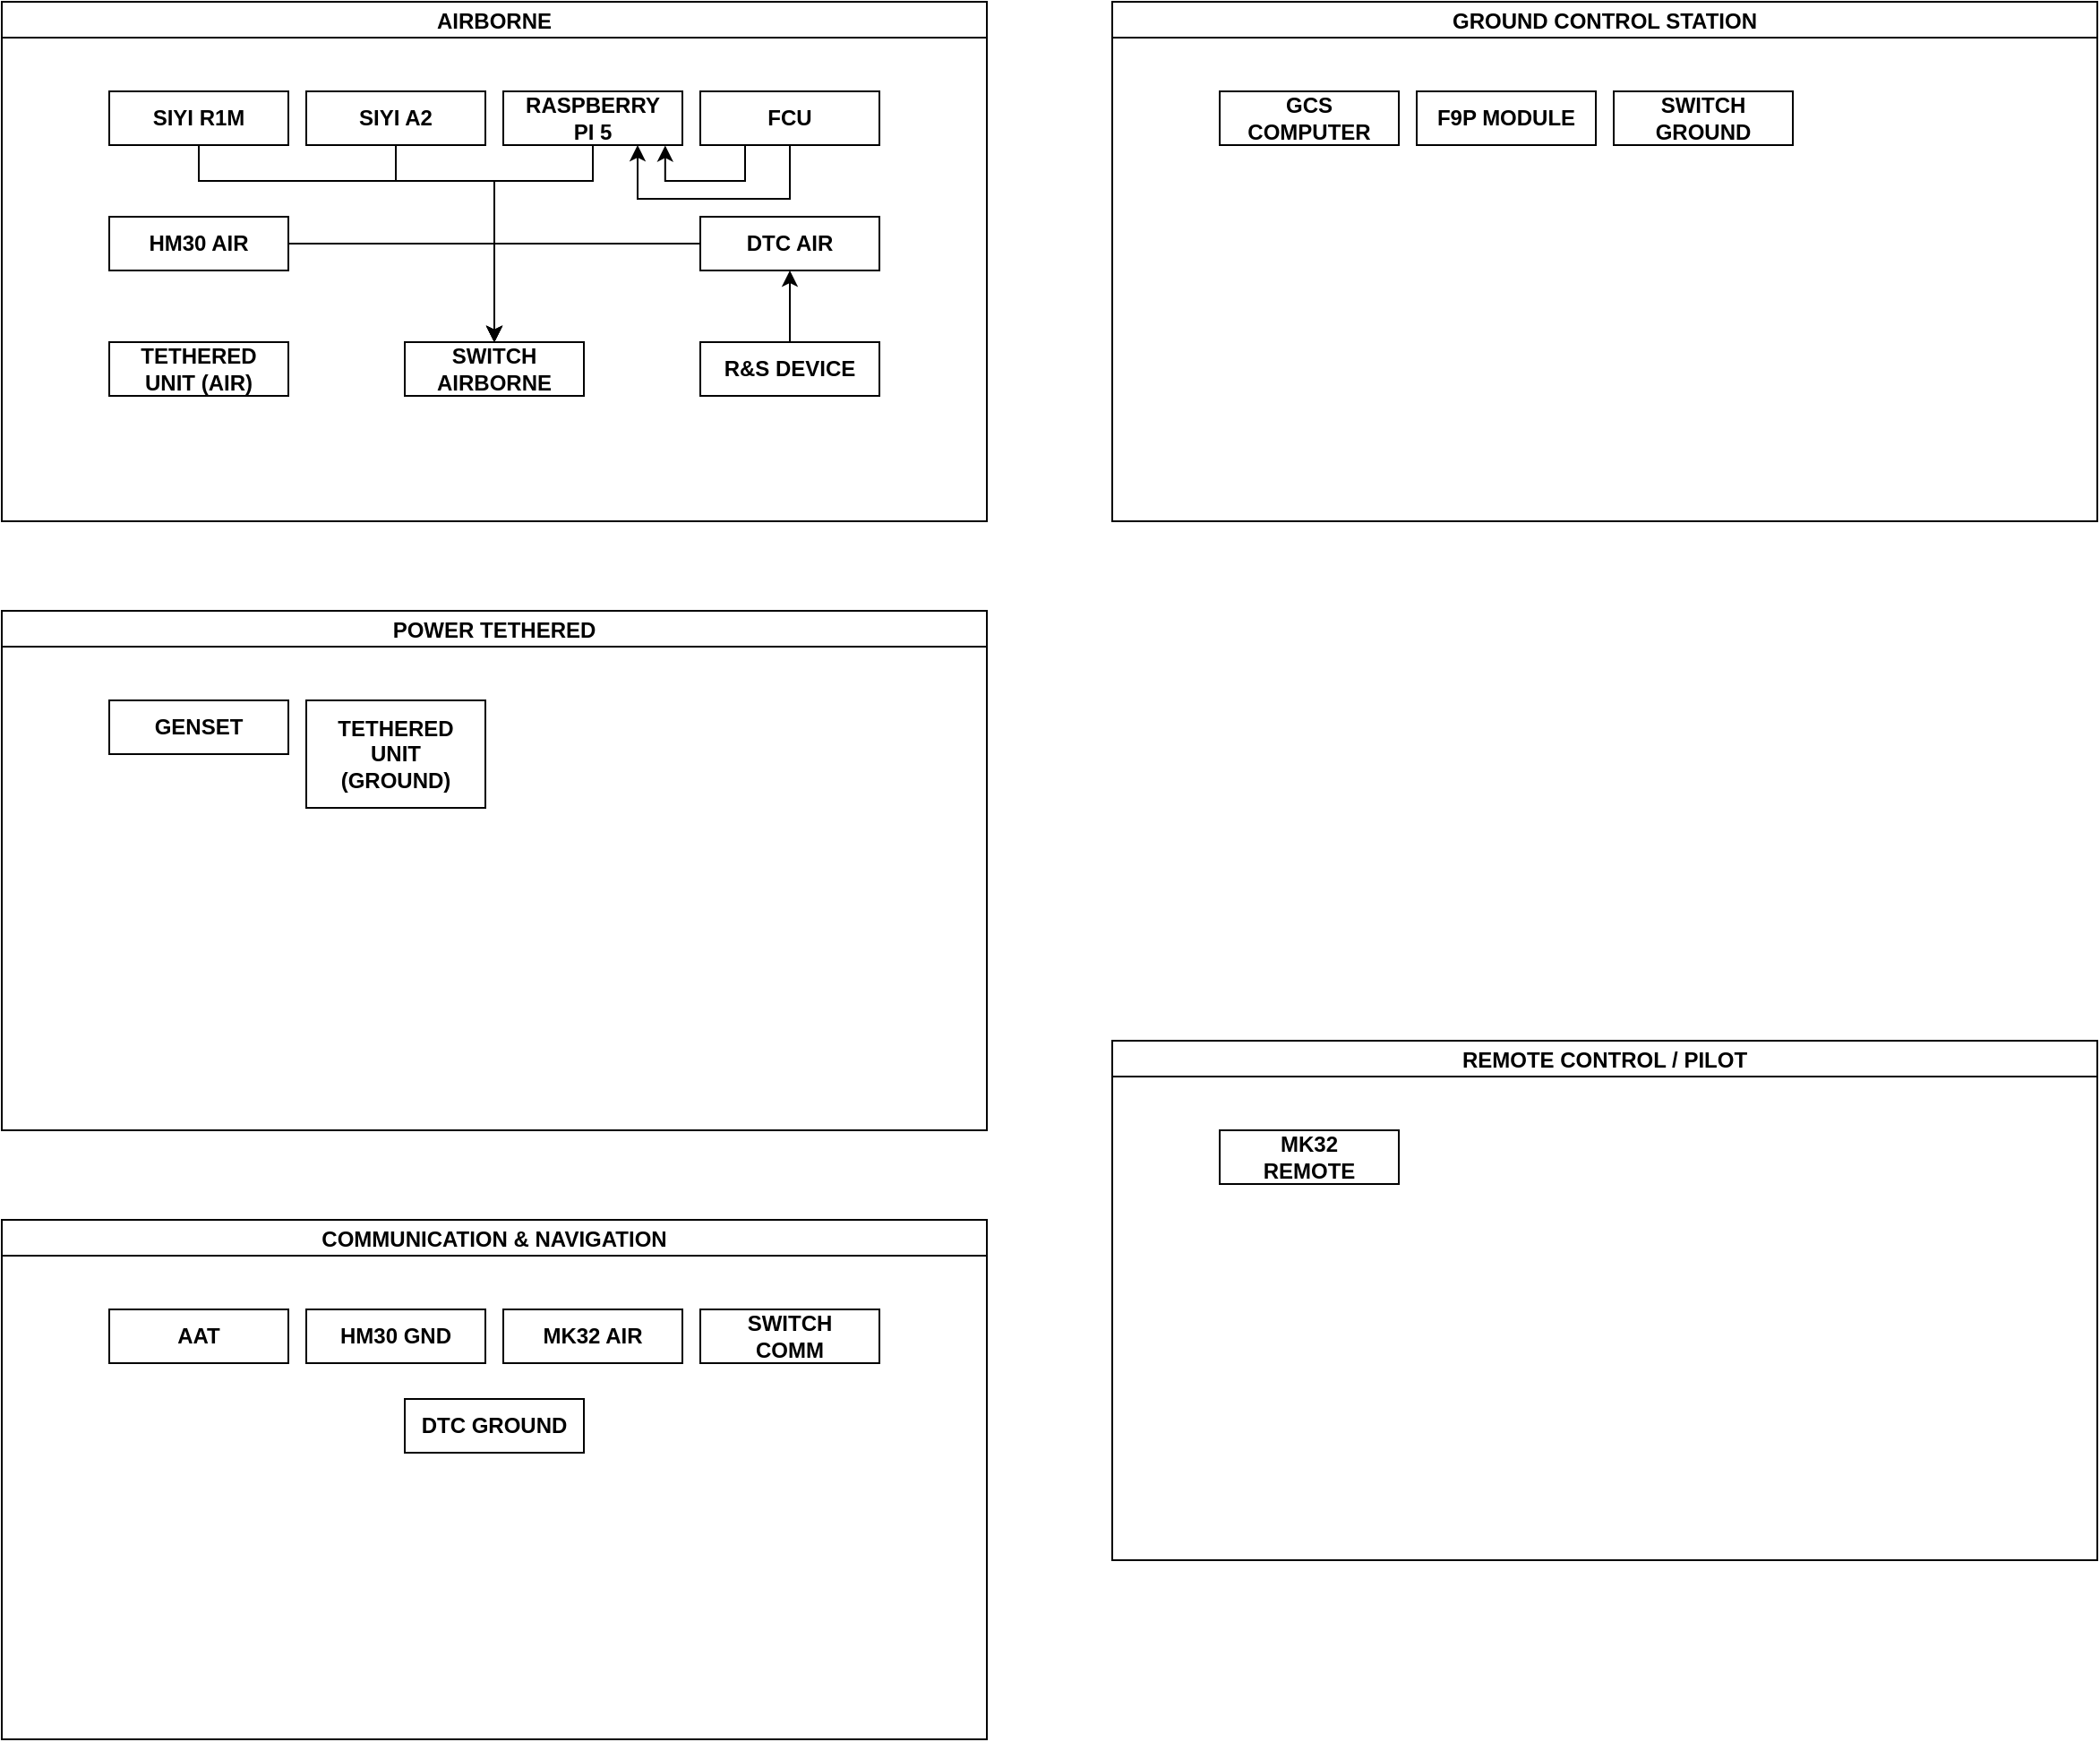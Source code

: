 <mxfile version="24.7.7">
  <diagram name="Page-1" id="90a13364-a465-7bf4-72fc-28e22215d7a0">
    <mxGraphModel dx="1687" dy="868" grid="1" gridSize="10" guides="1" tooltips="1" connect="1" arrows="1" fold="1" page="1" pageScale="1.5" pageWidth="1169" pageHeight="826" background="none" math="0" shadow="0">
      <root>
        <mxCell id="0" style=";html=1;" />
        <mxCell id="1" style=";html=1;" parent="0" />
        <mxCell id="j-6bAbtd_mNCW3oIfH7T-3" value="AIRBORNE" style="swimlane;startSize=20;horizontal=1;containerType=tree;newEdgeStyle={&quot;edgeStyle&quot;:&quot;elbowEdgeStyle&quot;,&quot;startArrow&quot;:&quot;none&quot;,&quot;endArrow&quot;:&quot;none&quot;};spacing=9;labelBackgroundColor=none;fontStyle=1" vertex="1" parent="1">
          <mxGeometry x="50" y="90" width="550" height="290" as="geometry">
            <mxRectangle x="80" y="40" width="100" height="30" as="alternateBounds" />
          </mxGeometry>
        </mxCell>
        <mxCell id="j-6bAbtd_mNCW3oIfH7T-64" style="edgeStyle=orthogonalEdgeStyle;rounded=0;orthogonalLoop=1;jettySize=auto;html=1;exitX=0.5;exitY=1;exitDx=0;exitDy=0;entryX=0.75;entryY=1;entryDx=0;entryDy=0;" edge="1" parent="j-6bAbtd_mNCW3oIfH7T-3" source="j-6bAbtd_mNCW3oIfH7T-9" target="j-6bAbtd_mNCW3oIfH7T-13">
          <mxGeometry relative="1" as="geometry">
            <Array as="points">
              <mxPoint x="440" y="110" />
              <mxPoint x="355" y="110" />
            </Array>
          </mxGeometry>
        </mxCell>
        <mxCell id="j-6bAbtd_mNCW3oIfH7T-9" value="FCU" style="whiteSpace=wrap;html=1;spacing=9;labelBackgroundColor=none;fontStyle=1" vertex="1" parent="j-6bAbtd_mNCW3oIfH7T-3">
          <mxGeometry x="390" y="50" width="100" height="30" as="geometry" />
        </mxCell>
        <mxCell id="j-6bAbtd_mNCW3oIfH7T-57" style="edgeStyle=orthogonalEdgeStyle;rounded=0;orthogonalLoop=1;jettySize=auto;html=1;exitX=0.5;exitY=1;exitDx=0;exitDy=0;entryX=0.5;entryY=0;entryDx=0;entryDy=0;" edge="1" parent="j-6bAbtd_mNCW3oIfH7T-3" source="j-6bAbtd_mNCW3oIfH7T-11" target="j-6bAbtd_mNCW3oIfH7T-17">
          <mxGeometry relative="1" as="geometry">
            <Array as="points">
              <mxPoint x="220" y="100" />
              <mxPoint x="275" y="100" />
            </Array>
          </mxGeometry>
        </mxCell>
        <mxCell id="j-6bAbtd_mNCW3oIfH7T-11" value="SIYI A2" style="whiteSpace=wrap;html=1;spacing=9;labelBackgroundColor=none;fontStyle=1" vertex="1" parent="j-6bAbtd_mNCW3oIfH7T-3">
          <mxGeometry x="170" y="50" width="100" height="30" as="geometry" />
        </mxCell>
        <mxCell id="j-6bAbtd_mNCW3oIfH7T-55" style="edgeStyle=elbowEdgeStyle;rounded=0;orthogonalLoop=1;jettySize=auto;html=1;entryX=0.5;entryY=0;entryDx=0;entryDy=0;elbow=vertical;" edge="1" parent="j-6bAbtd_mNCW3oIfH7T-3" source="j-6bAbtd_mNCW3oIfH7T-12" target="j-6bAbtd_mNCW3oIfH7T-17">
          <mxGeometry relative="1" as="geometry">
            <Array as="points">
              <mxPoint x="190" y="100" />
            </Array>
          </mxGeometry>
        </mxCell>
        <mxCell id="j-6bAbtd_mNCW3oIfH7T-12" value="SIYI R1M" style="whiteSpace=wrap;html=1;spacing=9;labelBackgroundColor=none;fontStyle=1" vertex="1" parent="j-6bAbtd_mNCW3oIfH7T-3">
          <mxGeometry x="60" y="50" width="100" height="30" as="geometry" />
        </mxCell>
        <mxCell id="j-6bAbtd_mNCW3oIfH7T-58" style="edgeStyle=orthogonalEdgeStyle;rounded=0;orthogonalLoop=1;jettySize=auto;html=1;exitX=0.5;exitY=1;exitDx=0;exitDy=0;entryX=0.5;entryY=0;entryDx=0;entryDy=0;" edge="1" parent="j-6bAbtd_mNCW3oIfH7T-3" source="j-6bAbtd_mNCW3oIfH7T-13" target="j-6bAbtd_mNCW3oIfH7T-17">
          <mxGeometry relative="1" as="geometry">
            <Array as="points">
              <mxPoint x="330" y="100" />
              <mxPoint x="275" y="100" />
            </Array>
          </mxGeometry>
        </mxCell>
        <mxCell id="j-6bAbtd_mNCW3oIfH7T-13" value="RASPBERRY PI 5" style="whiteSpace=wrap;html=1;spacing=9;labelBackgroundColor=none;fontStyle=1" vertex="1" parent="j-6bAbtd_mNCW3oIfH7T-3">
          <mxGeometry x="280" y="50" width="100" height="30" as="geometry" />
        </mxCell>
        <mxCell id="j-6bAbtd_mNCW3oIfH7T-51" style="edgeStyle=orthogonalEdgeStyle;rounded=0;orthogonalLoop=1;jettySize=auto;html=1;entryX=0.5;entryY=1;entryDx=0;entryDy=0;" edge="1" parent="j-6bAbtd_mNCW3oIfH7T-3" source="j-6bAbtd_mNCW3oIfH7T-14" target="j-6bAbtd_mNCW3oIfH7T-15">
          <mxGeometry relative="1" as="geometry" />
        </mxCell>
        <mxCell id="j-6bAbtd_mNCW3oIfH7T-14" value="R&amp;amp;S DEVICE" style="whiteSpace=wrap;html=1;spacing=9;labelBackgroundColor=none;fontStyle=1" vertex="1" parent="j-6bAbtd_mNCW3oIfH7T-3">
          <mxGeometry x="390" y="190" width="100" height="30" as="geometry" />
        </mxCell>
        <mxCell id="j-6bAbtd_mNCW3oIfH7T-52" style="edgeStyle=orthogonalEdgeStyle;rounded=0;orthogonalLoop=1;jettySize=auto;html=1;entryX=0.5;entryY=0;entryDx=0;entryDy=0;" edge="1" parent="j-6bAbtd_mNCW3oIfH7T-3" source="j-6bAbtd_mNCW3oIfH7T-15" target="j-6bAbtd_mNCW3oIfH7T-17">
          <mxGeometry relative="1" as="geometry" />
        </mxCell>
        <mxCell id="j-6bAbtd_mNCW3oIfH7T-15" value="DTC AIR" style="whiteSpace=wrap;html=1;spacing=9;labelBackgroundColor=none;fontStyle=1" vertex="1" parent="j-6bAbtd_mNCW3oIfH7T-3">
          <mxGeometry x="390" y="120" width="100" height="30" as="geometry" />
        </mxCell>
        <mxCell id="j-6bAbtd_mNCW3oIfH7T-54" style="edgeStyle=orthogonalEdgeStyle;rounded=0;orthogonalLoop=1;jettySize=auto;html=1;entryX=0.5;entryY=0;entryDx=0;entryDy=0;" edge="1" parent="j-6bAbtd_mNCW3oIfH7T-3" source="j-6bAbtd_mNCW3oIfH7T-16" target="j-6bAbtd_mNCW3oIfH7T-17">
          <mxGeometry relative="1" as="geometry" />
        </mxCell>
        <mxCell id="j-6bAbtd_mNCW3oIfH7T-16" value="HM30 AIR" style="whiteSpace=wrap;html=1;spacing=9;labelBackgroundColor=none;fontStyle=1" vertex="1" parent="j-6bAbtd_mNCW3oIfH7T-3">
          <mxGeometry x="60" y="120" width="100" height="30" as="geometry" />
        </mxCell>
        <mxCell id="j-6bAbtd_mNCW3oIfH7T-17" value="SWITCH AIRBORNE" style="whiteSpace=wrap;html=1;spacing=9;labelBackgroundColor=none;fontStyle=1" vertex="1" parent="j-6bAbtd_mNCW3oIfH7T-3">
          <mxGeometry x="225" y="190" width="100" height="30" as="geometry" />
        </mxCell>
        <mxCell id="j-6bAbtd_mNCW3oIfH7T-18" value="TETHERED UNIT (AIR)" style="whiteSpace=wrap;html=1;spacing=9;labelBackgroundColor=none;fontStyle=1" vertex="1" parent="j-6bAbtd_mNCW3oIfH7T-3">
          <mxGeometry x="60" y="190" width="100" height="30" as="geometry" />
        </mxCell>
        <mxCell id="j-6bAbtd_mNCW3oIfH7T-63" style="edgeStyle=orthogonalEdgeStyle;rounded=0;orthogonalLoop=1;jettySize=auto;html=1;exitX=0.25;exitY=1;exitDx=0;exitDy=0;entryX=0.904;entryY=1.007;entryDx=0;entryDy=0;entryPerimeter=0;" edge="1" parent="j-6bAbtd_mNCW3oIfH7T-3" source="j-6bAbtd_mNCW3oIfH7T-9" target="j-6bAbtd_mNCW3oIfH7T-13">
          <mxGeometry relative="1" as="geometry">
            <Array as="points">
              <mxPoint x="415" y="100" />
              <mxPoint x="370" y="100" />
            </Array>
          </mxGeometry>
        </mxCell>
        <mxCell id="j-6bAbtd_mNCW3oIfH7T-19" value="GROUND CONTROL STATION" style="swimlane;startSize=20;horizontal=1;containerType=tree;newEdgeStyle={&quot;edgeStyle&quot;:&quot;elbowEdgeStyle&quot;,&quot;startArrow&quot;:&quot;none&quot;,&quot;endArrow&quot;:&quot;none&quot;};spacing=9;labelBackgroundColor=none;fontStyle=1" vertex="1" parent="1">
          <mxGeometry x="670" y="90" width="550" height="290" as="geometry">
            <mxRectangle x="80" y="40" width="100" height="30" as="alternateBounds" />
          </mxGeometry>
        </mxCell>
        <mxCell id="j-6bAbtd_mNCW3oIfH7T-20" value="SWITCH GROUND" style="whiteSpace=wrap;html=1;spacing=9;labelBackgroundColor=none;fontStyle=1" vertex="1" parent="j-6bAbtd_mNCW3oIfH7T-19">
          <mxGeometry x="280" y="50" width="100" height="30" as="geometry" />
        </mxCell>
        <mxCell id="j-6bAbtd_mNCW3oIfH7T-21" value="F9P MODULE" style="whiteSpace=wrap;html=1;spacing=9;labelBackgroundColor=none;fontStyle=1" vertex="1" parent="j-6bAbtd_mNCW3oIfH7T-19">
          <mxGeometry x="170" y="50" width="100" height="30" as="geometry" />
        </mxCell>
        <mxCell id="j-6bAbtd_mNCW3oIfH7T-22" value="GCS COMPUTER" style="whiteSpace=wrap;html=1;spacing=9;labelBackgroundColor=none;fontStyle=1" vertex="1" parent="j-6bAbtd_mNCW3oIfH7T-19">
          <mxGeometry x="60" y="50" width="100" height="30" as="geometry" />
        </mxCell>
        <mxCell id="j-6bAbtd_mNCW3oIfH7T-29" value="COMMUNICATION &amp; NAVIGATION" style="swimlane;startSize=20;horizontal=1;containerType=tree;newEdgeStyle={&quot;edgeStyle&quot;:&quot;elbowEdgeStyle&quot;,&quot;startArrow&quot;:&quot;none&quot;,&quot;endArrow&quot;:&quot;none&quot;};spacing=9;labelBackgroundColor=none;fontStyle=1" vertex="1" parent="1">
          <mxGeometry x="50" y="770" width="550" height="290" as="geometry">
            <mxRectangle x="80" y="40" width="100" height="30" as="alternateBounds" />
          </mxGeometry>
        </mxCell>
        <mxCell id="j-6bAbtd_mNCW3oIfH7T-30" value="MK32 AIR" style="whiteSpace=wrap;html=1;spacing=9;labelBackgroundColor=none;fontStyle=1" vertex="1" parent="j-6bAbtd_mNCW3oIfH7T-29">
          <mxGeometry x="280" y="50" width="100" height="30" as="geometry" />
        </mxCell>
        <mxCell id="j-6bAbtd_mNCW3oIfH7T-31" value="HM30 GND" style="whiteSpace=wrap;html=1;spacing=9;labelBackgroundColor=none;fontStyle=1" vertex="1" parent="j-6bAbtd_mNCW3oIfH7T-29">
          <mxGeometry x="170" y="50" width="100" height="30" as="geometry" />
        </mxCell>
        <mxCell id="j-6bAbtd_mNCW3oIfH7T-32" value="AAT" style="whiteSpace=wrap;html=1;spacing=9;labelBackgroundColor=none;fontStyle=1" vertex="1" parent="j-6bAbtd_mNCW3oIfH7T-29">
          <mxGeometry x="60" y="50" width="100" height="30" as="geometry" />
        </mxCell>
        <mxCell id="j-6bAbtd_mNCW3oIfH7T-33" value="SWITCH COMM" style="whiteSpace=wrap;html=1;spacing=9;labelBackgroundColor=none;fontStyle=1" vertex="1" parent="j-6bAbtd_mNCW3oIfH7T-29">
          <mxGeometry x="390" y="50" width="100" height="30" as="geometry" />
        </mxCell>
        <mxCell id="j-6bAbtd_mNCW3oIfH7T-34" value="DTC GROUND" style="whiteSpace=wrap;html=1;spacing=9;labelBackgroundColor=none;fontStyle=1" vertex="1" parent="j-6bAbtd_mNCW3oIfH7T-29">
          <mxGeometry x="225" y="100" width="100" height="30" as="geometry" />
        </mxCell>
        <mxCell id="j-6bAbtd_mNCW3oIfH7T-39" value="REMOTE CONTROL / PILOT" style="swimlane;startSize=20;horizontal=1;containerType=tree;newEdgeStyle={&quot;edgeStyle&quot;:&quot;elbowEdgeStyle&quot;,&quot;startArrow&quot;:&quot;none&quot;,&quot;endArrow&quot;:&quot;none&quot;};spacing=9;labelBackgroundColor=none;fontStyle=1" vertex="1" parent="1">
          <mxGeometry x="670" y="670" width="550" height="290" as="geometry">
            <mxRectangle x="80" y="40" width="100" height="30" as="alternateBounds" />
          </mxGeometry>
        </mxCell>
        <mxCell id="j-6bAbtd_mNCW3oIfH7T-42" value="MK32 REMOTE" style="whiteSpace=wrap;html=1;spacing=9;labelBackgroundColor=none;fontStyle=1" vertex="1" parent="j-6bAbtd_mNCW3oIfH7T-39">
          <mxGeometry x="60" y="50" width="100" height="30" as="geometry" />
        </mxCell>
        <mxCell id="j-6bAbtd_mNCW3oIfH7T-65" value="POWER TETHERED" style="swimlane;startSize=20;horizontal=1;containerType=tree;newEdgeStyle={&quot;edgeStyle&quot;:&quot;elbowEdgeStyle&quot;,&quot;startArrow&quot;:&quot;none&quot;,&quot;endArrow&quot;:&quot;none&quot;};spacing=9;labelBackgroundColor=none;fontStyle=1" vertex="1" parent="1">
          <mxGeometry x="50" y="430" width="550" height="290" as="geometry">
            <mxRectangle x="80" y="40" width="100" height="30" as="alternateBounds" />
          </mxGeometry>
        </mxCell>
        <mxCell id="j-6bAbtd_mNCW3oIfH7T-67" value="TETHERED UNIT (GROUND)" style="whiteSpace=wrap;html=1;spacing=9;labelBackgroundColor=none;fontStyle=1" vertex="1" parent="j-6bAbtd_mNCW3oIfH7T-65">
          <mxGeometry x="170" y="50" width="100" height="60" as="geometry" />
        </mxCell>
        <mxCell id="j-6bAbtd_mNCW3oIfH7T-68" value="GENSET" style="whiteSpace=wrap;html=1;spacing=9;labelBackgroundColor=none;fontStyle=1" vertex="1" parent="j-6bAbtd_mNCW3oIfH7T-65">
          <mxGeometry x="60" y="50" width="100" height="30" as="geometry" />
        </mxCell>
      </root>
    </mxGraphModel>
  </diagram>
</mxfile>
